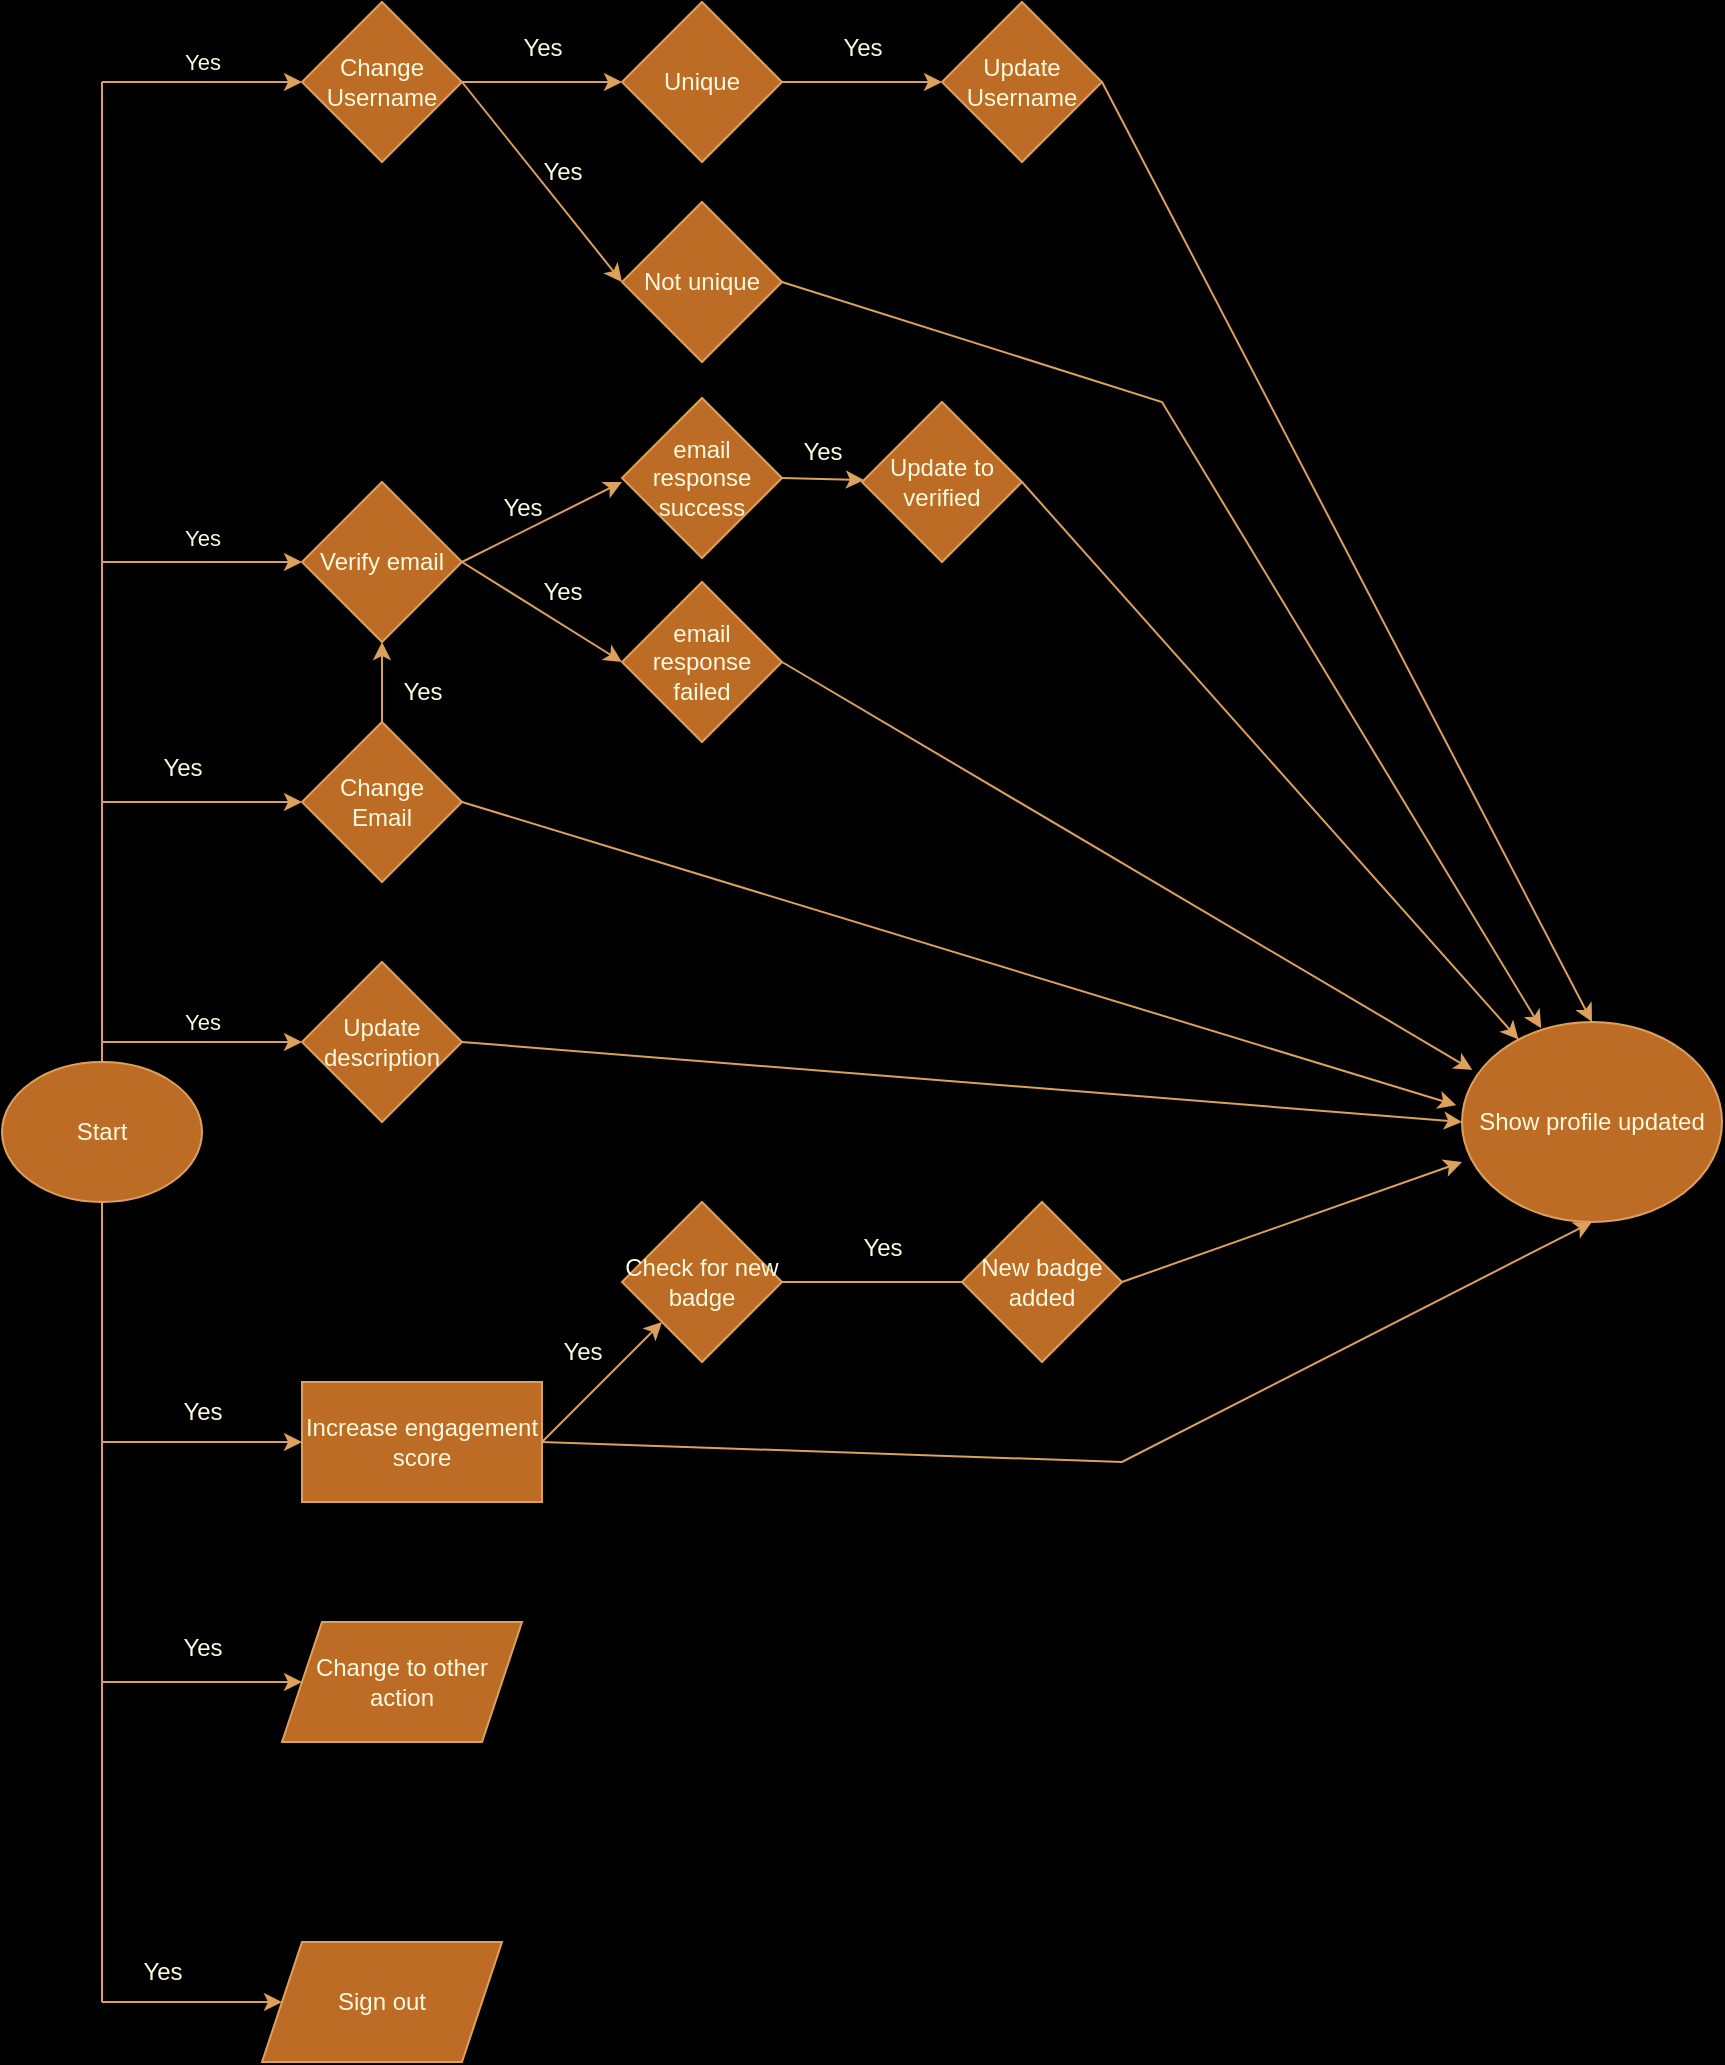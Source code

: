 <mxfile version="22.1.18" type="device">
  <diagram name="Page-1" id="aqocp23f9ySJz4QrzIR6">
    <mxGraphModel dx="1050" dy="522" grid="1" gridSize="10" guides="1" tooltips="1" connect="1" arrows="0" fold="1" page="1" pageScale="1" pageWidth="850" pageHeight="1100" background="#000000" math="0" shadow="0">
      <root>
        <mxCell id="0" />
        <mxCell id="1" parent="0" />
        <mxCell id="6E48CfYZwbGbyHWIyDzm-1" value="Start" style="ellipse;whiteSpace=wrap;html=1;labelBackgroundColor=none;fillColor=#BC6C25;strokeColor=#DDA15E;fontColor=#FEFAE0;" vertex="1" parent="1">
          <mxGeometry x="10" y="570" width="100" height="70" as="geometry" />
        </mxCell>
        <mxCell id="6E48CfYZwbGbyHWIyDzm-3" value="" style="endArrow=none;html=1;rounded=0;exitX=0.5;exitY=0;exitDx=0;exitDy=0;labelBackgroundColor=none;strokeColor=#DDA15E;fontColor=default;" edge="1" parent="1" source="6E48CfYZwbGbyHWIyDzm-1">
          <mxGeometry width="50" height="50" relative="1" as="geometry">
            <mxPoint x="400" y="370" as="sourcePoint" />
            <mxPoint x="60" y="80" as="targetPoint" />
          </mxGeometry>
        </mxCell>
        <mxCell id="6E48CfYZwbGbyHWIyDzm-4" value="" style="endArrow=none;html=1;rounded=0;entryX=0.5;entryY=1;entryDx=0;entryDy=0;labelBackgroundColor=none;strokeColor=#DDA15E;fontColor=default;" edge="1" parent="1" target="6E48CfYZwbGbyHWIyDzm-1">
          <mxGeometry width="50" height="50" relative="1" as="geometry">
            <mxPoint x="60" y="1040" as="sourcePoint" />
            <mxPoint x="450" y="820" as="targetPoint" />
          </mxGeometry>
        </mxCell>
        <mxCell id="6E48CfYZwbGbyHWIyDzm-5" value="" style="endArrow=classic;html=1;rounded=0;labelBackgroundColor=none;strokeColor=#DDA15E;fontColor=default;" edge="1" parent="1">
          <mxGeometry width="50" height="50" relative="1" as="geometry">
            <mxPoint x="60" y="80" as="sourcePoint" />
            <mxPoint x="160" y="80" as="targetPoint" />
          </mxGeometry>
        </mxCell>
        <mxCell id="6E48CfYZwbGbyHWIyDzm-6" value="Yes" style="edgeLabel;html=1;align=center;verticalAlign=middle;resizable=0;points=[];labelBackgroundColor=none;fontColor=#FEFAE0;" vertex="1" connectable="0" parent="6E48CfYZwbGbyHWIyDzm-5">
          <mxGeometry x="-0.064" y="4" relative="1" as="geometry">
            <mxPoint x="3" y="-6" as="offset" />
          </mxGeometry>
        </mxCell>
        <mxCell id="6E48CfYZwbGbyHWIyDzm-7" value="Change Username" style="rhombus;whiteSpace=wrap;html=1;labelBackgroundColor=none;fillColor=#BC6C25;strokeColor=#DDA15E;fontColor=#FEFAE0;" vertex="1" parent="1">
          <mxGeometry x="160" y="40" width="80" height="80" as="geometry" />
        </mxCell>
        <mxCell id="6E48CfYZwbGbyHWIyDzm-8" value="" style="endArrow=classic;html=1;rounded=0;labelBackgroundColor=none;strokeColor=#DDA15E;fontColor=default;" edge="1" parent="1">
          <mxGeometry width="50" height="50" relative="1" as="geometry">
            <mxPoint x="60" y="560" as="sourcePoint" />
            <mxPoint x="160" y="560" as="targetPoint" />
            <Array as="points" />
          </mxGeometry>
        </mxCell>
        <mxCell id="6E48CfYZwbGbyHWIyDzm-9" value="Yes" style="edgeLabel;html=1;align=center;verticalAlign=middle;resizable=0;points=[];labelBackgroundColor=none;fontColor=#FEFAE0;" vertex="1" connectable="0" parent="6E48CfYZwbGbyHWIyDzm-8">
          <mxGeometry x="0.036" y="7" relative="1" as="geometry">
            <mxPoint x="-2" y="-3" as="offset" />
          </mxGeometry>
        </mxCell>
        <mxCell id="6E48CfYZwbGbyHWIyDzm-10" value="Update description" style="rhombus;whiteSpace=wrap;html=1;labelBackgroundColor=none;fillColor=#BC6C25;strokeColor=#DDA15E;fontColor=#FEFAE0;" vertex="1" parent="1">
          <mxGeometry x="160" y="520" width="80" height="80" as="geometry" />
        </mxCell>
        <mxCell id="6E48CfYZwbGbyHWIyDzm-11" value="" style="endArrow=classic;html=1;rounded=0;labelBackgroundColor=none;strokeColor=#DDA15E;fontColor=default;" edge="1" parent="1">
          <mxGeometry width="50" height="50" relative="1" as="geometry">
            <mxPoint x="60" y="320" as="sourcePoint" />
            <mxPoint x="160" y="320" as="targetPoint" />
          </mxGeometry>
        </mxCell>
        <mxCell id="6E48CfYZwbGbyHWIyDzm-12" value="Yes" style="edgeLabel;html=1;align=center;verticalAlign=middle;resizable=0;points=[];labelBackgroundColor=none;fontColor=#FEFAE0;" vertex="1" connectable="0" parent="6E48CfYZwbGbyHWIyDzm-11">
          <mxGeometry x="0.056" y="-4" relative="1" as="geometry">
            <mxPoint x="-3" y="-16" as="offset" />
          </mxGeometry>
        </mxCell>
        <mxCell id="6E48CfYZwbGbyHWIyDzm-13" value="Verify email" style="rhombus;whiteSpace=wrap;html=1;labelBackgroundColor=none;fillColor=#BC6C25;strokeColor=#DDA15E;fontColor=#FEFAE0;" vertex="1" parent="1">
          <mxGeometry x="160" y="280" width="80" height="80" as="geometry" />
        </mxCell>
        <mxCell id="6E48CfYZwbGbyHWIyDzm-14" value="" style="endArrow=classic;html=1;rounded=0;exitX=1;exitY=0.5;exitDx=0;exitDy=0;labelBackgroundColor=none;strokeColor=#DDA15E;fontColor=default;" edge="1" parent="1" source="6E48CfYZwbGbyHWIyDzm-13">
          <mxGeometry width="50" height="50" relative="1" as="geometry">
            <mxPoint x="400" y="270" as="sourcePoint" />
            <mxPoint x="320" y="280" as="targetPoint" />
          </mxGeometry>
        </mxCell>
        <mxCell id="6E48CfYZwbGbyHWIyDzm-15" value="Yes" style="text;html=1;align=center;verticalAlign=middle;resizable=0;points=[];autosize=1;strokeColor=none;fillColor=none;labelBackgroundColor=none;fontColor=#FEFAE0;" vertex="1" parent="1">
          <mxGeometry x="250" y="278" width="40" height="30" as="geometry" />
        </mxCell>
        <mxCell id="6E48CfYZwbGbyHWIyDzm-16" value="" style="endArrow=classic;html=1;rounded=0;exitX=1;exitY=0.5;exitDx=0;exitDy=0;entryX=0;entryY=0.5;entryDx=0;entryDy=0;labelBackgroundColor=none;strokeColor=#DDA15E;fontColor=default;" edge="1" parent="1" source="6E48CfYZwbGbyHWIyDzm-13" target="6E48CfYZwbGbyHWIyDzm-19">
          <mxGeometry width="50" height="50" relative="1" as="geometry">
            <mxPoint x="400" y="270" as="sourcePoint" />
            <mxPoint x="320" y="360" as="targetPoint" />
          </mxGeometry>
        </mxCell>
        <mxCell id="6E48CfYZwbGbyHWIyDzm-17" value="Yes" style="text;html=1;align=center;verticalAlign=middle;resizable=0;points=[];autosize=1;strokeColor=none;fillColor=none;labelBackgroundColor=none;fontColor=#FEFAE0;" vertex="1" parent="1">
          <mxGeometry x="270" y="320" width="40" height="30" as="geometry" />
        </mxCell>
        <mxCell id="6E48CfYZwbGbyHWIyDzm-18" value="email response success" style="rhombus;whiteSpace=wrap;html=1;labelBackgroundColor=none;fillColor=#BC6C25;strokeColor=#DDA15E;fontColor=#FEFAE0;" vertex="1" parent="1">
          <mxGeometry x="320" y="238" width="80" height="80" as="geometry" />
        </mxCell>
        <mxCell id="6E48CfYZwbGbyHWIyDzm-19" value="email response failed" style="rhombus;whiteSpace=wrap;html=1;labelBackgroundColor=none;fillColor=#BC6C25;strokeColor=#DDA15E;fontColor=#FEFAE0;" vertex="1" parent="1">
          <mxGeometry x="320" y="330" width="80" height="80" as="geometry" />
        </mxCell>
        <mxCell id="6E48CfYZwbGbyHWIyDzm-20" value="" style="endArrow=classic;html=1;rounded=0;exitX=1;exitY=0.5;exitDx=0;exitDy=0;labelBackgroundColor=none;strokeColor=#DDA15E;fontColor=default;" edge="1" parent="1" source="6E48CfYZwbGbyHWIyDzm-18" target="6E48CfYZwbGbyHWIyDzm-21">
          <mxGeometry width="50" height="50" relative="1" as="geometry">
            <mxPoint x="400" y="270" as="sourcePoint" />
            <mxPoint x="480" y="280" as="targetPoint" />
          </mxGeometry>
        </mxCell>
        <mxCell id="6E48CfYZwbGbyHWIyDzm-21" value="Update to verified" style="rhombus;whiteSpace=wrap;html=1;labelBackgroundColor=none;fillColor=#BC6C25;strokeColor=#DDA15E;fontColor=#FEFAE0;" vertex="1" parent="1">
          <mxGeometry x="440" y="240" width="80" height="80" as="geometry" />
        </mxCell>
        <mxCell id="6E48CfYZwbGbyHWIyDzm-22" value="Yes" style="text;html=1;align=center;verticalAlign=middle;resizable=0;points=[];autosize=1;strokeColor=none;fillColor=none;labelBackgroundColor=none;fontColor=#FEFAE0;" vertex="1" parent="1">
          <mxGeometry x="400" y="250" width="40" height="30" as="geometry" />
        </mxCell>
        <mxCell id="6E48CfYZwbGbyHWIyDzm-23" value="" style="endArrow=classic;html=1;rounded=0;labelBackgroundColor=none;strokeColor=#DDA15E;fontColor=default;" edge="1" parent="1" target="6E48CfYZwbGbyHWIyDzm-24">
          <mxGeometry width="50" height="50" relative="1" as="geometry">
            <mxPoint x="60" y="440" as="sourcePoint" />
            <mxPoint x="160" y="440" as="targetPoint" />
          </mxGeometry>
        </mxCell>
        <mxCell id="6E48CfYZwbGbyHWIyDzm-25" value="" style="endArrow=classic;html=1;rounded=0;entryX=0.5;entryY=1;entryDx=0;entryDy=0;labelBackgroundColor=none;strokeColor=#DDA15E;fontColor=default;" edge="1" parent="1" source="6E48CfYZwbGbyHWIyDzm-24" target="6E48CfYZwbGbyHWIyDzm-13">
          <mxGeometry width="50" height="50" relative="1" as="geometry">
            <mxPoint x="450" y="220" as="sourcePoint" />
            <mxPoint x="400" y="270" as="targetPoint" />
          </mxGeometry>
        </mxCell>
        <mxCell id="6E48CfYZwbGbyHWIyDzm-24" value="Change&lt;br style=&quot;border-color: var(--border-color);&quot;&gt;Email" style="rhombus;whiteSpace=wrap;html=1;labelBackgroundColor=none;fillColor=#BC6C25;strokeColor=#DDA15E;fontColor=#FEFAE0;" vertex="1" parent="1">
          <mxGeometry x="160" y="400" width="80" height="80" as="geometry" />
        </mxCell>
        <mxCell id="6E48CfYZwbGbyHWIyDzm-26" value="Yes" style="text;html=1;align=center;verticalAlign=middle;resizable=0;points=[];autosize=1;strokeColor=none;fillColor=none;labelBackgroundColor=none;fontColor=#FEFAE0;" vertex="1" parent="1">
          <mxGeometry x="200" y="370" width="40" height="30" as="geometry" />
        </mxCell>
        <mxCell id="6E48CfYZwbGbyHWIyDzm-27" value="" style="endArrow=classic;html=1;rounded=0;exitX=1;exitY=0.5;exitDx=0;exitDy=0;labelBackgroundColor=none;strokeColor=#DDA15E;fontColor=default;" edge="1" parent="1" source="6E48CfYZwbGbyHWIyDzm-7">
          <mxGeometry width="50" height="50" relative="1" as="geometry">
            <mxPoint x="400" y="270" as="sourcePoint" />
            <mxPoint x="320" y="80" as="targetPoint" />
          </mxGeometry>
        </mxCell>
        <mxCell id="6E48CfYZwbGbyHWIyDzm-28" value="Yes" style="text;html=1;align=center;verticalAlign=middle;resizable=0;points=[];autosize=1;strokeColor=none;fillColor=none;labelBackgroundColor=none;fontColor=#FEFAE0;" vertex="1" parent="1">
          <mxGeometry x="260" y="48" width="40" height="30" as="geometry" />
        </mxCell>
        <mxCell id="6E48CfYZwbGbyHWIyDzm-29" value="Unique" style="rhombus;whiteSpace=wrap;html=1;labelBackgroundColor=none;fillColor=#BC6C25;strokeColor=#DDA15E;fontColor=#FEFAE0;" vertex="1" parent="1">
          <mxGeometry x="320" y="40" width="80" height="80" as="geometry" />
        </mxCell>
        <mxCell id="6E48CfYZwbGbyHWIyDzm-30" value="" style="endArrow=classic;html=1;rounded=0;exitX=1;exitY=0.5;exitDx=0;exitDy=0;labelBackgroundColor=none;strokeColor=#DDA15E;fontColor=default;" edge="1" parent="1" source="6E48CfYZwbGbyHWIyDzm-29">
          <mxGeometry width="50" height="50" relative="1" as="geometry">
            <mxPoint x="400" y="270" as="sourcePoint" />
            <mxPoint x="480" y="80" as="targetPoint" />
          </mxGeometry>
        </mxCell>
        <mxCell id="6E48CfYZwbGbyHWIyDzm-31" value="Yes" style="text;html=1;align=center;verticalAlign=middle;resizable=0;points=[];autosize=1;strokeColor=none;fillColor=none;labelBackgroundColor=none;fontColor=#FEFAE0;" vertex="1" parent="1">
          <mxGeometry x="420" y="48" width="40" height="30" as="geometry" />
        </mxCell>
        <mxCell id="6E48CfYZwbGbyHWIyDzm-32" value="Update Username" style="rhombus;whiteSpace=wrap;html=1;labelBackgroundColor=none;fillColor=#BC6C25;strokeColor=#DDA15E;fontColor=#FEFAE0;" vertex="1" parent="1">
          <mxGeometry x="480" y="40" width="80" height="80" as="geometry" />
        </mxCell>
        <mxCell id="6E48CfYZwbGbyHWIyDzm-33" value="Not unique" style="rhombus;whiteSpace=wrap;html=1;labelBackgroundColor=none;fillColor=#BC6C25;strokeColor=#DDA15E;fontColor=#FEFAE0;" vertex="1" parent="1">
          <mxGeometry x="320" y="140" width="80" height="80" as="geometry" />
        </mxCell>
        <mxCell id="6E48CfYZwbGbyHWIyDzm-34" value="" style="endArrow=classic;html=1;rounded=0;exitX=1;exitY=0.5;exitDx=0;exitDy=0;entryX=0;entryY=0.5;entryDx=0;entryDy=0;labelBackgroundColor=none;strokeColor=#DDA15E;fontColor=default;" edge="1" parent="1" source="6E48CfYZwbGbyHWIyDzm-7" target="6E48CfYZwbGbyHWIyDzm-33">
          <mxGeometry width="50" height="50" relative="1" as="geometry">
            <mxPoint x="400" y="270" as="sourcePoint" />
            <mxPoint x="450" y="220" as="targetPoint" />
          </mxGeometry>
        </mxCell>
        <mxCell id="6E48CfYZwbGbyHWIyDzm-35" value="Yes" style="text;html=1;align=center;verticalAlign=middle;resizable=0;points=[];autosize=1;strokeColor=none;fillColor=none;labelBackgroundColor=none;fontColor=#FEFAE0;" vertex="1" parent="1">
          <mxGeometry x="270" y="110" width="40" height="30" as="geometry" />
        </mxCell>
        <mxCell id="6E48CfYZwbGbyHWIyDzm-36" value="Yes" style="text;html=1;align=center;verticalAlign=middle;resizable=0;points=[];autosize=1;strokeColor=none;fillColor=none;labelBackgroundColor=none;fontColor=#FEFAE0;" vertex="1" parent="1">
          <mxGeometry x="80" y="408" width="40" height="30" as="geometry" />
        </mxCell>
        <mxCell id="6E48CfYZwbGbyHWIyDzm-37" value="" style="endArrow=classic;html=1;rounded=0;labelBackgroundColor=none;strokeColor=#DDA15E;fontColor=default;" edge="1" parent="1">
          <mxGeometry width="50" height="50" relative="1" as="geometry">
            <mxPoint x="60" y="760" as="sourcePoint" />
            <mxPoint x="160" y="760" as="targetPoint" />
          </mxGeometry>
        </mxCell>
        <mxCell id="6E48CfYZwbGbyHWIyDzm-38" value="Yes" style="text;html=1;align=center;verticalAlign=middle;resizable=0;points=[];autosize=1;strokeColor=none;fillColor=none;labelBackgroundColor=none;fontColor=#FEFAE0;" vertex="1" parent="1">
          <mxGeometry x="90" y="730" width="40" height="30" as="geometry" />
        </mxCell>
        <mxCell id="6E48CfYZwbGbyHWIyDzm-39" value="Increase engagement score" style="rounded=0;whiteSpace=wrap;html=1;labelBackgroundColor=none;fillColor=#BC6C25;strokeColor=#DDA15E;fontColor=#FEFAE0;" vertex="1" parent="1">
          <mxGeometry x="160" y="730" width="120" height="60" as="geometry" />
        </mxCell>
        <mxCell id="6E48CfYZwbGbyHWIyDzm-40" value="" style="endArrow=classic;html=1;rounded=0;labelBackgroundColor=none;strokeColor=#DDA15E;fontColor=default;" edge="1" parent="1">
          <mxGeometry width="50" height="50" relative="1" as="geometry">
            <mxPoint x="60" y="880" as="sourcePoint" />
            <mxPoint x="160" y="880" as="targetPoint" />
          </mxGeometry>
        </mxCell>
        <mxCell id="6E48CfYZwbGbyHWIyDzm-41" value="Yes" style="text;html=1;align=center;verticalAlign=middle;resizable=0;points=[];autosize=1;strokeColor=none;fillColor=none;labelBackgroundColor=none;fontColor=#FEFAE0;" vertex="1" parent="1">
          <mxGeometry x="90" y="848" width="40" height="30" as="geometry" />
        </mxCell>
        <mxCell id="6E48CfYZwbGbyHWIyDzm-42" value="Change to other action" style="shape=parallelogram;perimeter=parallelogramPerimeter;whiteSpace=wrap;html=1;fixedSize=1;labelBackgroundColor=none;fillColor=#BC6C25;strokeColor=#DDA15E;fontColor=#FEFAE0;" vertex="1" parent="1">
          <mxGeometry x="150" y="850" width="120" height="60" as="geometry" />
        </mxCell>
        <mxCell id="6E48CfYZwbGbyHWIyDzm-43" value="" style="endArrow=classic;html=1;rounded=0;labelBackgroundColor=none;strokeColor=#DDA15E;fontColor=default;" edge="1" parent="1" target="6E48CfYZwbGbyHWIyDzm-44">
          <mxGeometry width="50" height="50" relative="1" as="geometry">
            <mxPoint x="60" y="1040" as="sourcePoint" />
            <mxPoint x="200" y="1040" as="targetPoint" />
          </mxGeometry>
        </mxCell>
        <mxCell id="6E48CfYZwbGbyHWIyDzm-44" value="Sign out" style="shape=parallelogram;perimeter=parallelogramPerimeter;whiteSpace=wrap;html=1;fixedSize=1;labelBackgroundColor=none;fillColor=#BC6C25;strokeColor=#DDA15E;fontColor=#FEFAE0;" vertex="1" parent="1">
          <mxGeometry x="140" y="1010" width="120" height="60" as="geometry" />
        </mxCell>
        <mxCell id="6E48CfYZwbGbyHWIyDzm-45" value="Yes" style="text;html=1;align=center;verticalAlign=middle;resizable=0;points=[];autosize=1;strokeColor=none;fillColor=none;labelBackgroundColor=none;fontColor=#FEFAE0;" vertex="1" parent="1">
          <mxGeometry x="70" y="1010" width="40" height="30" as="geometry" />
        </mxCell>
        <mxCell id="6E48CfYZwbGbyHWIyDzm-46" value="" style="endArrow=classic;html=1;rounded=0;exitX=1;exitY=0.5;exitDx=0;exitDy=0;labelBackgroundColor=none;strokeColor=#DDA15E;fontColor=default;" edge="1" parent="1" source="6E48CfYZwbGbyHWIyDzm-39" target="6E48CfYZwbGbyHWIyDzm-47">
          <mxGeometry width="50" height="50" relative="1" as="geometry">
            <mxPoint x="400" y="770" as="sourcePoint" />
            <mxPoint x="360" y="680" as="targetPoint" />
          </mxGeometry>
        </mxCell>
        <mxCell id="6E48CfYZwbGbyHWIyDzm-47" value="Check for new badge" style="rhombus;whiteSpace=wrap;html=1;labelBackgroundColor=none;fillColor=#BC6C25;strokeColor=#DDA15E;fontColor=#FEFAE0;" vertex="1" parent="1">
          <mxGeometry x="320" y="640" width="80" height="80" as="geometry" />
        </mxCell>
        <mxCell id="6E48CfYZwbGbyHWIyDzm-48" value="Yes" style="text;html=1;align=center;verticalAlign=middle;resizable=0;points=[];autosize=1;strokeColor=none;fillColor=none;labelBackgroundColor=none;fontColor=#FEFAE0;" vertex="1" parent="1">
          <mxGeometry x="280" y="700" width="40" height="30" as="geometry" />
        </mxCell>
        <mxCell id="6E48CfYZwbGbyHWIyDzm-49" value="" style="endArrow=classic;html=1;rounded=0;exitX=1;exitY=0.5;exitDx=0;exitDy=0;labelBackgroundColor=none;strokeColor=#DDA15E;fontColor=default;" edge="1" parent="1" source="6E48CfYZwbGbyHWIyDzm-47">
          <mxGeometry width="50" height="50" relative="1" as="geometry">
            <mxPoint x="400" y="770" as="sourcePoint" />
            <mxPoint x="520" y="680" as="targetPoint" />
          </mxGeometry>
        </mxCell>
        <mxCell id="6E48CfYZwbGbyHWIyDzm-50" value="Yes" style="text;html=1;align=center;verticalAlign=middle;resizable=0;points=[];autosize=1;strokeColor=none;fillColor=none;labelBackgroundColor=none;fontColor=#FEFAE0;" vertex="1" parent="1">
          <mxGeometry x="430" y="648" width="40" height="30" as="geometry" />
        </mxCell>
        <mxCell id="6E48CfYZwbGbyHWIyDzm-51" value="New badge added" style="rhombus;whiteSpace=wrap;html=1;labelBackgroundColor=none;fillColor=#BC6C25;strokeColor=#DDA15E;fontColor=#FEFAE0;" vertex="1" parent="1">
          <mxGeometry x="490" y="640" width="80" height="80" as="geometry" />
        </mxCell>
        <mxCell id="6E48CfYZwbGbyHWIyDzm-52" value="Show profile updated" style="ellipse;whiteSpace=wrap;html=1;labelBackgroundColor=none;fillColor=#BC6C25;strokeColor=#DDA15E;fontColor=#FEFAE0;" vertex="1" parent="1">
          <mxGeometry x="740" y="550" width="130" height="100" as="geometry" />
        </mxCell>
        <mxCell id="6E48CfYZwbGbyHWIyDzm-53" value="" style="endArrow=classic;html=1;rounded=0;exitX=1;exitY=0.5;exitDx=0;exitDy=0;entryX=0.5;entryY=0;entryDx=0;entryDy=0;labelBackgroundColor=none;strokeColor=#DDA15E;fontColor=default;" edge="1" parent="1" source="6E48CfYZwbGbyHWIyDzm-32" target="6E48CfYZwbGbyHWIyDzm-52">
          <mxGeometry width="50" height="50" relative="1" as="geometry">
            <mxPoint x="400" y="280" as="sourcePoint" />
            <mxPoint x="450" y="230" as="targetPoint" />
          </mxGeometry>
        </mxCell>
        <mxCell id="6E48CfYZwbGbyHWIyDzm-55" value="" style="endArrow=classic;html=1;rounded=0;exitX=1;exitY=0.5;exitDx=0;exitDy=0;entryX=0.305;entryY=0.032;entryDx=0;entryDy=0;entryPerimeter=0;labelBackgroundColor=none;strokeColor=#DDA15E;fontColor=default;" edge="1" parent="1" source="6E48CfYZwbGbyHWIyDzm-33" target="6E48CfYZwbGbyHWIyDzm-52">
          <mxGeometry width="50" height="50" relative="1" as="geometry">
            <mxPoint x="400" y="350" as="sourcePoint" />
            <mxPoint x="780" y="540" as="targetPoint" />
            <Array as="points">
              <mxPoint x="590" y="240" />
            </Array>
          </mxGeometry>
        </mxCell>
        <mxCell id="6E48CfYZwbGbyHWIyDzm-56" value="" style="endArrow=classic;html=1;rounded=0;exitX=1;exitY=0.5;exitDx=0;exitDy=0;labelBackgroundColor=none;strokeColor=#DDA15E;fontColor=default;" edge="1" parent="1" source="6E48CfYZwbGbyHWIyDzm-21" target="6E48CfYZwbGbyHWIyDzm-52">
          <mxGeometry width="50" height="50" relative="1" as="geometry">
            <mxPoint x="400" y="350" as="sourcePoint" />
            <mxPoint x="450" y="300" as="targetPoint" />
          </mxGeometry>
        </mxCell>
        <mxCell id="6E48CfYZwbGbyHWIyDzm-57" value="" style="endArrow=classic;html=1;rounded=0;exitX=1;exitY=0.5;exitDx=0;exitDy=0;entryX=0.04;entryY=0.24;entryDx=0;entryDy=0;entryPerimeter=0;labelBackgroundColor=none;strokeColor=#DDA15E;fontColor=default;" edge="1" parent="1" source="6E48CfYZwbGbyHWIyDzm-19" target="6E48CfYZwbGbyHWIyDzm-52">
          <mxGeometry width="50" height="50" relative="1" as="geometry">
            <mxPoint x="400" y="450" as="sourcePoint" />
            <mxPoint x="450" y="400" as="targetPoint" />
          </mxGeometry>
        </mxCell>
        <mxCell id="6E48CfYZwbGbyHWIyDzm-58" value="" style="endArrow=classic;html=1;rounded=0;exitX=1;exitY=0.5;exitDx=0;exitDy=0;entryX=-0.022;entryY=0.416;entryDx=0;entryDy=0;entryPerimeter=0;labelBackgroundColor=none;strokeColor=#DDA15E;fontColor=default;" edge="1" parent="1" source="6E48CfYZwbGbyHWIyDzm-24" target="6E48CfYZwbGbyHWIyDzm-52">
          <mxGeometry width="50" height="50" relative="1" as="geometry">
            <mxPoint x="400" y="450" as="sourcePoint" />
            <mxPoint x="450" y="400" as="targetPoint" />
          </mxGeometry>
        </mxCell>
        <mxCell id="6E48CfYZwbGbyHWIyDzm-59" value="" style="endArrow=classic;html=1;rounded=0;exitX=1;exitY=0.5;exitDx=0;exitDy=0;entryX=0;entryY=0.5;entryDx=0;entryDy=0;labelBackgroundColor=none;strokeColor=#DDA15E;fontColor=default;" edge="1" parent="1" source="6E48CfYZwbGbyHWIyDzm-10" target="6E48CfYZwbGbyHWIyDzm-52">
          <mxGeometry width="50" height="50" relative="1" as="geometry">
            <mxPoint x="400" y="650" as="sourcePoint" />
            <mxPoint x="450" y="600" as="targetPoint" />
          </mxGeometry>
        </mxCell>
        <mxCell id="6E48CfYZwbGbyHWIyDzm-60" value="" style="endArrow=classic;html=1;rounded=0;exitX=1;exitY=0.5;exitDx=0;exitDy=0;entryX=0;entryY=0.7;entryDx=0;entryDy=0;entryPerimeter=0;labelBackgroundColor=none;strokeColor=#DDA15E;fontColor=default;" edge="1" parent="1" source="6E48CfYZwbGbyHWIyDzm-51" target="6E48CfYZwbGbyHWIyDzm-52">
          <mxGeometry width="50" height="50" relative="1" as="geometry">
            <mxPoint x="640" y="750" as="sourcePoint" />
            <mxPoint x="690" y="700" as="targetPoint" />
          </mxGeometry>
        </mxCell>
        <mxCell id="6E48CfYZwbGbyHWIyDzm-61" value="" style="endArrow=classic;html=1;rounded=0;entryX=0.5;entryY=1;entryDx=0;entryDy=0;labelBackgroundColor=none;strokeColor=#DDA15E;fontColor=default;" edge="1" parent="1" target="6E48CfYZwbGbyHWIyDzm-52">
          <mxGeometry width="50" height="50" relative="1" as="geometry">
            <mxPoint x="280" y="760" as="sourcePoint" />
            <mxPoint x="690" y="700" as="targetPoint" />
            <Array as="points">
              <mxPoint x="570" y="770" />
            </Array>
          </mxGeometry>
        </mxCell>
      </root>
    </mxGraphModel>
  </diagram>
</mxfile>

